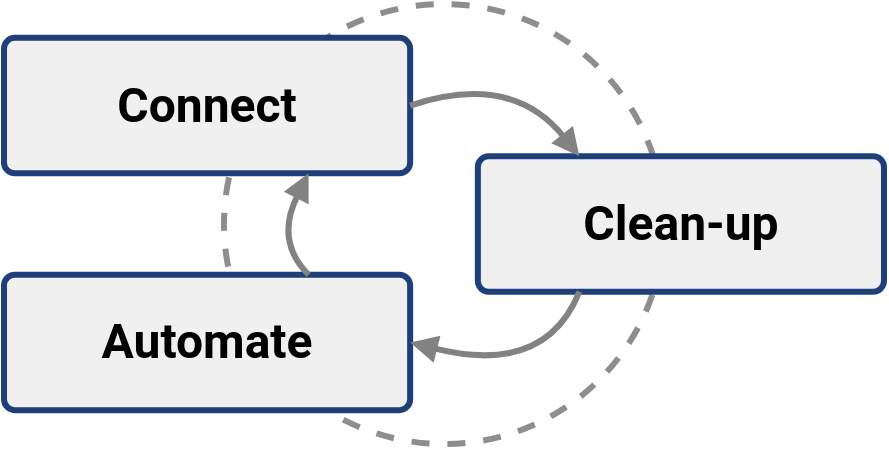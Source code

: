 <mxfile version="16.5.1" type="device"><diagram id="j4dBCkcRvhoBQuPNRA9K" name="Page-1"><mxGraphModel dx="1366" dy="878" grid="1" gridSize="10" guides="1" tooltips="1" connect="1" arrows="1" fold="1" page="1" pageScale="1" pageWidth="827" pageHeight="1169" math="0" shadow="0"><root><mxCell id="0"/><mxCell id="1" parent="0"/><mxCell id="0VdzoplFNdgSqRFfnQ2i-19" value="" style="ellipse;whiteSpace=wrap;html=1;aspect=fixed;rounded=0;glass=0;strokeColor=#828282;strokeWidth=3;fillColor=#FFFFFF;dashed=1;opacity=90;fontSize=24;" parent="1" vertex="1"><mxGeometry x="150" y="40" width="220" height="220" as="geometry"/></mxCell><mxCell id="0VdzoplFNdgSqRFfnQ2i-20" value="&lt;font face=&quot;Roboto&quot; style=&quot;font-size: 24px;&quot;&gt;Connect&lt;/font&gt;" style="rounded=1;whiteSpace=wrap;html=1;strokeWidth=3;arcSize=8;strokeColor=#1E3F78;fillColor=#F0F0F0;fontStyle=1;spacing=2;fontSize=24;" parent="1" vertex="1"><mxGeometry x="40" y="56.923" width="203.077" height="67.692" as="geometry"/></mxCell><mxCell id="0VdzoplFNdgSqRFfnQ2i-21" value="&lt;span style=&quot;font-family: roboto; font-size: 24px;&quot;&gt;Clean-up&lt;/span&gt;" style="rounded=1;whiteSpace=wrap;html=1;strokeWidth=3;arcSize=8;strokeColor=#1E3F78;fillColor=#F0F0F0;fontStyle=1;spacing=2;fontSize=24;" parent="1" vertex="1"><mxGeometry x="276.923" y="116.154" width="203.077" height="67.692" as="geometry"/></mxCell><mxCell id="0VdzoplFNdgSqRFfnQ2i-23" value="" style="curved=1;endArrow=none;html=1;strokeColor=#828282;strokeWidth=3;endFill=0;rounded=0;entryX=1;entryY=0.5;entryDx=0;entryDy=0;exitX=0.25;exitY=0;exitDx=0;exitDy=0;startArrow=block;startFill=1;fontSize=24;" parent="1" source="0VdzoplFNdgSqRFfnQ2i-21" target="0VdzoplFNdgSqRFfnQ2i-20" edge="1"><mxGeometry width="50" height="50" relative="1" as="geometry"><mxPoint x="209.231" y="158.462" as="sourcePoint"/><mxPoint x="260" y="209.231" as="targetPoint"/><Array as="points"><mxPoint x="293.846" y="73.846"/></Array></mxGeometry></mxCell><mxCell id="0VdzoplFNdgSqRFfnQ2i-26" value="&lt;font face=&quot;Roboto&quot; style=&quot;font-size: 24px;&quot;&gt;Automate&lt;/font&gt;" style="rounded=1;whiteSpace=wrap;html=1;strokeWidth=3;arcSize=8;strokeColor=#1E3F78;fillColor=#F0F0F0;fontStyle=1;spacing=2;fontSize=24;" parent="1" vertex="1"><mxGeometry x="40" y="175.385" width="203.077" height="67.692" as="geometry"/></mxCell><mxCell id="0VdzoplFNdgSqRFfnQ2i-27" value="" style="curved=1;endArrow=none;html=1;strokeColor=#828282;strokeWidth=3;endFill=0;rounded=0;entryX=0.25;entryY=1;entryDx=0;entryDy=0;exitX=1;exitY=0.5;exitDx=0;exitDy=0;startArrow=block;startFill=1;fontSize=24;" parent="1" source="0VdzoplFNdgSqRFfnQ2i-26" target="0VdzoplFNdgSqRFfnQ2i-21" edge="1"><mxGeometry width="50" height="50" relative="1" as="geometry"><mxPoint x="361.538" y="141.538" as="sourcePoint"/><mxPoint x="243.077" y="107.692" as="targetPoint"/><Array as="points"><mxPoint x="310.769" y="226.154"/></Array></mxGeometry></mxCell><mxCell id="0VdzoplFNdgSqRFfnQ2i-28" value="" style="curved=1;endArrow=none;html=1;strokeColor=#828282;strokeWidth=3;endFill=0;rounded=0;entryX=0.75;entryY=0;entryDx=0;entryDy=0;exitX=0.75;exitY=1;exitDx=0;exitDy=0;startArrow=block;startFill=1;fontSize=24;" parent="1" source="0VdzoplFNdgSqRFfnQ2i-20" target="0VdzoplFNdgSqRFfnQ2i-26" edge="1"><mxGeometry width="50" height="50" relative="1" as="geometry"><mxPoint x="378.462" y="158.462" as="sourcePoint"/><mxPoint x="260" y="124.615" as="targetPoint"/><Array as="points"><mxPoint x="175.385" y="158.462"/></Array></mxGeometry></mxCell></root></mxGraphModel></diagram></mxfile>